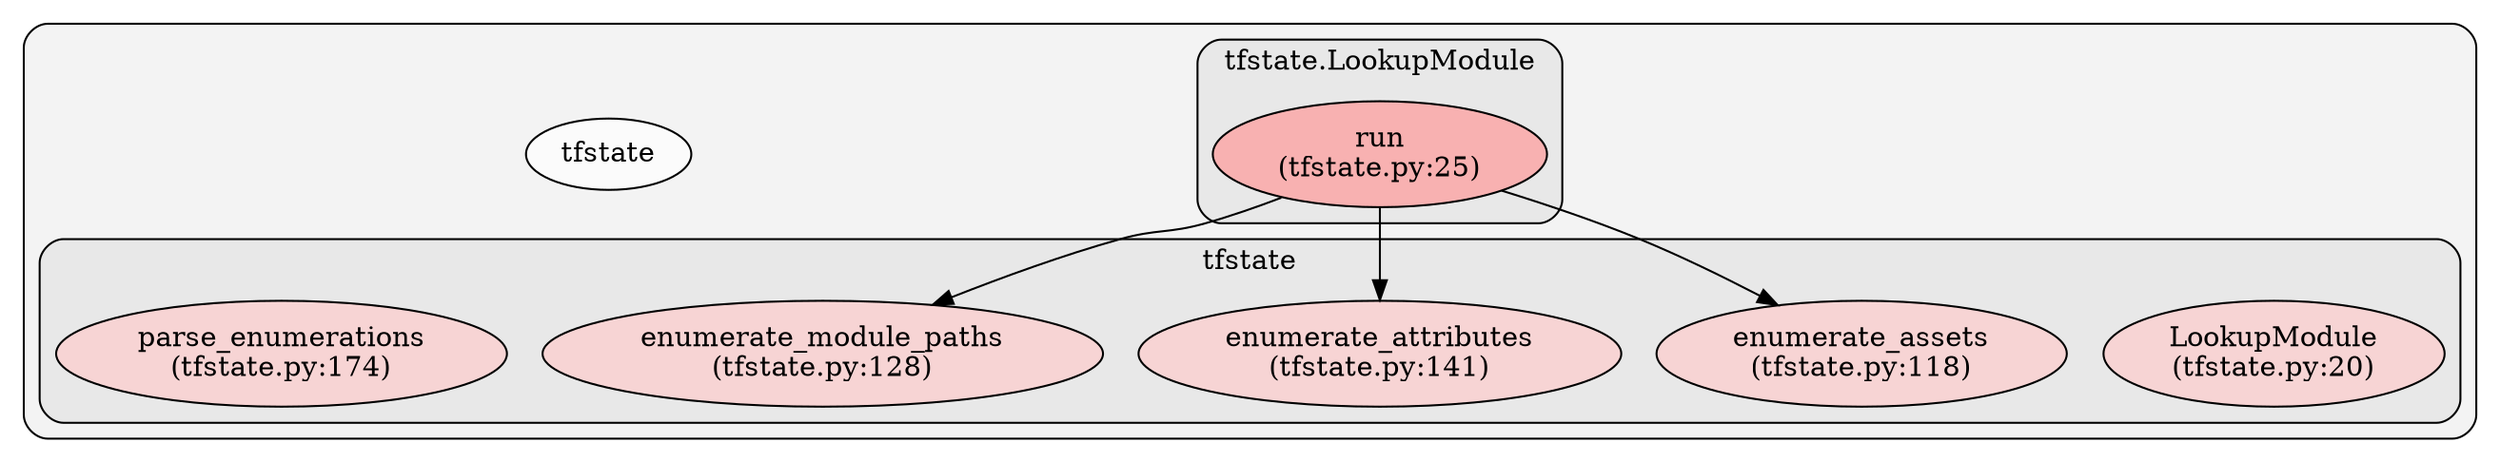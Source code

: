 digraph G {
    graph [rankdir=TB, clusterrank="local"];
    subgraph cluster_G {

        graph [style="filled,rounded",fillcolor="#80808018", label=""];
        tfstate [label="tfstate", style="filled", fillcolor="#ffffffb2", fontcolor="#000000", group="0"];
        subgraph cluster_tfstate {

            graph [style="filled,rounded",fillcolor="#80808018", label="tfstate"];
            tfstate__LookupModule [label="LookupModule\n(tfstate.py:20)", style="filled", fillcolor="#feccccb2", fontcolor="#000000", group="0"];
        }
        subgraph cluster_tfstate {

            graph [style="filled,rounded",fillcolor="#80808018", label="tfstate"];
            tfstate__enumerate_assets [label="enumerate_assets\n(tfstate.py:118)", style="filled", fillcolor="#feccccb2", fontcolor="#000000", group="0"];
        }
        subgraph cluster_tfstate {

            graph [style="filled,rounded",fillcolor="#80808018", label="tfstate"];
            tfstate__enumerate_attributes [label="enumerate_attributes\n(tfstate.py:141)", style="filled", fillcolor="#feccccb2", fontcolor="#000000", group="0"];
        }
        subgraph cluster_tfstate {

            graph [style="filled,rounded",fillcolor="#80808018", label="tfstate"];
            tfstate__enumerate_module_paths [label="enumerate_module_paths\n(tfstate.py:128)", style="filled", fillcolor="#feccccb2", fontcolor="#000000", group="0"];
        }
        subgraph cluster_tfstate {

            graph [style="filled,rounded",fillcolor="#80808018", label="tfstate"];
            tfstate__parse_enumerations [label="parse_enumerations\n(tfstate.py:174)", style="filled", fillcolor="#feccccb2", fontcolor="#000000", group="0"];
        }
        subgraph cluster_tfstate__LookupModule {

            graph [style="filled,rounded",fillcolor="#80808018", label="tfstate.LookupModule"];
            tfstate__LookupModule__run [label="run\n(tfstate.py:25)", style="filled", fillcolor="#ff9999b2", fontcolor="#000000", group="0"];
        }
    }
        tfstate__LookupModule__run -> tfstate__enumerate_assets [style="solid", color="#000000"];
        tfstate__LookupModule__run -> tfstate__enumerate_module_paths [style="solid", color="#000000"];
        tfstate__LookupModule__run -> tfstate__enumerate_attributes [style="solid", color="#000000"];
    }
